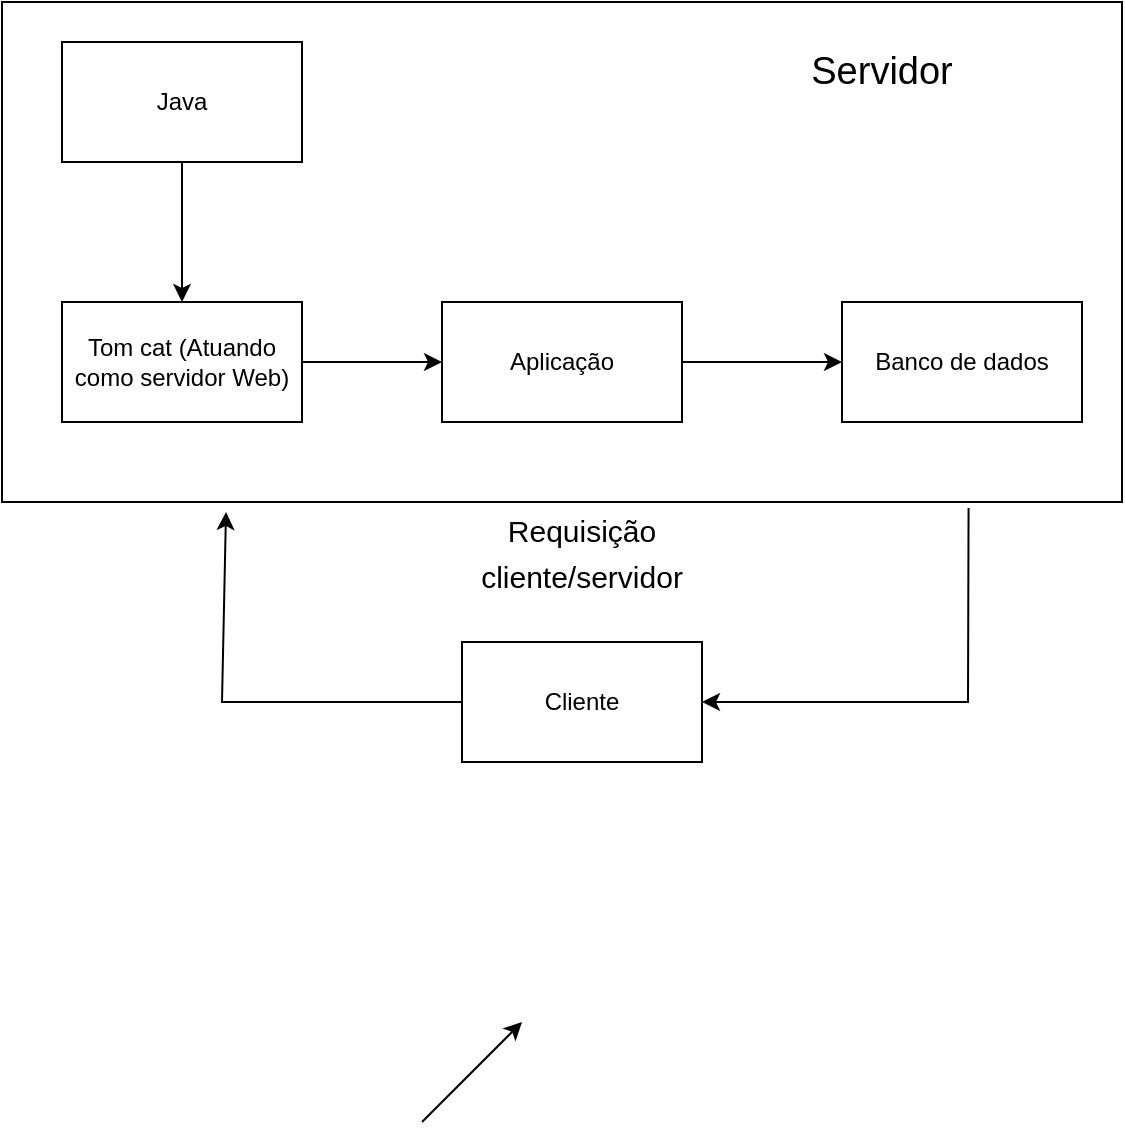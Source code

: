 <mxfile version="17.2.4" type="device"><diagram id="ysAnO0QFdv0rEDw4QI0Z" name="Page-1"><mxGraphModel dx="868" dy="482" grid="1" gridSize="10" guides="1" tooltips="1" connect="1" arrows="1" fold="1" page="1" pageScale="1" pageWidth="827" pageHeight="1169" math="0" shadow="0"><root><mxCell id="0"/><mxCell id="1" parent="0"/><mxCell id="C1JtKCM_uEPMC9aTkUWX-4" value="" style="edgeStyle=orthogonalEdgeStyle;rounded=0;orthogonalLoop=1;jettySize=auto;html=1;" edge="1" parent="1" source="C1JtKCM_uEPMC9aTkUWX-2" target="C1JtKCM_uEPMC9aTkUWX-3"><mxGeometry relative="1" as="geometry"/></mxCell><mxCell id="C1JtKCM_uEPMC9aTkUWX-2" value="&lt;font style=&quot;vertical-align: inherit&quot;&gt;&lt;font style=&quot;vertical-align: inherit&quot;&gt;Java&lt;/font&gt;&lt;/font&gt;" style="rounded=0;whiteSpace=wrap;html=1;" vertex="1" parent="1"><mxGeometry x="60" y="80" width="120" height="60" as="geometry"/></mxCell><mxCell id="C1JtKCM_uEPMC9aTkUWX-6" value="" style="edgeStyle=orthogonalEdgeStyle;rounded=0;orthogonalLoop=1;jettySize=auto;html=1;" edge="1" parent="1" source="C1JtKCM_uEPMC9aTkUWX-3" target="C1JtKCM_uEPMC9aTkUWX-5"><mxGeometry relative="1" as="geometry"/></mxCell><mxCell id="C1JtKCM_uEPMC9aTkUWX-3" value="&lt;font style=&quot;vertical-align: inherit&quot;&gt;&lt;font style=&quot;vertical-align: inherit&quot;&gt;Tom cat (Atuando como servidor Web)&lt;/font&gt;&lt;/font&gt;" style="rounded=0;whiteSpace=wrap;html=1;" vertex="1" parent="1"><mxGeometry x="60" y="210" width="120" height="60" as="geometry"/></mxCell><mxCell id="C1JtKCM_uEPMC9aTkUWX-8" value="" style="edgeStyle=orthogonalEdgeStyle;rounded=0;orthogonalLoop=1;jettySize=auto;html=1;" edge="1" parent="1" source="C1JtKCM_uEPMC9aTkUWX-5" target="C1JtKCM_uEPMC9aTkUWX-7"><mxGeometry relative="1" as="geometry"/></mxCell><mxCell id="C1JtKCM_uEPMC9aTkUWX-5" value="&lt;font style=&quot;vertical-align: inherit&quot;&gt;&lt;font style=&quot;vertical-align: inherit&quot;&gt;&lt;font style=&quot;vertical-align: inherit&quot;&gt;&lt;font style=&quot;vertical-align: inherit&quot;&gt;Aplicação&lt;/font&gt;&lt;/font&gt;&lt;/font&gt;&lt;/font&gt;" style="rounded=0;whiteSpace=wrap;html=1;" vertex="1" parent="1"><mxGeometry x="250" y="210" width="120" height="60" as="geometry"/></mxCell><mxCell id="C1JtKCM_uEPMC9aTkUWX-7" value="&lt;font style=&quot;vertical-align: inherit&quot;&gt;&lt;font style=&quot;vertical-align: inherit&quot;&gt;&lt;font style=&quot;vertical-align: inherit&quot;&gt;&lt;font style=&quot;vertical-align: inherit&quot;&gt;&lt;font style=&quot;vertical-align: inherit&quot;&gt;&lt;font style=&quot;vertical-align: inherit&quot;&gt;Banco de dados&lt;/font&gt;&lt;/font&gt;&lt;/font&gt;&lt;/font&gt;&lt;/font&gt;&lt;/font&gt;" style="rounded=0;whiteSpace=wrap;html=1;" vertex="1" parent="1"><mxGeometry x="450" y="210" width="120" height="60" as="geometry"/></mxCell><mxCell id="C1JtKCM_uEPMC9aTkUWX-10" value="" style="rounded=0;whiteSpace=wrap;html=1;fillColor=none;" vertex="1" parent="1"><mxGeometry x="30" y="60" width="560" height="250" as="geometry"/></mxCell><mxCell id="C1JtKCM_uEPMC9aTkUWX-14" value="Cliente" style="rounded=0;whiteSpace=wrap;html=1;fillColor=default;" vertex="1" parent="1"><mxGeometry x="260" y="380" width="120" height="60" as="geometry"/></mxCell><mxCell id="C1JtKCM_uEPMC9aTkUWX-15" value="&lt;font style=&quot;font-size: 19px&quot;&gt;Servidor&lt;/font&gt;" style="text;html=1;strokeColor=none;fillColor=none;align=center;verticalAlign=middle;whiteSpace=wrap;rounded=0;" vertex="1" parent="1"><mxGeometry x="440" y="80" width="60" height="30" as="geometry"/></mxCell><mxCell id="C1JtKCM_uEPMC9aTkUWX-21" value="" style="endArrow=classic;html=1;rounded=0;" edge="1" parent="1"><mxGeometry width="50" height="50" relative="1" as="geometry"><mxPoint x="240" y="620" as="sourcePoint"/><mxPoint x="290" y="570" as="targetPoint"/></mxGeometry></mxCell><mxCell id="C1JtKCM_uEPMC9aTkUWX-23" value="" style="endArrow=classic;html=1;rounded=0;exitX=0;exitY=0.5;exitDx=0;exitDy=0;entryX=0.2;entryY=1.02;entryDx=0;entryDy=0;entryPerimeter=0;" edge="1" parent="1" source="C1JtKCM_uEPMC9aTkUWX-14" target="C1JtKCM_uEPMC9aTkUWX-10"><mxGeometry width="50" height="50" relative="1" as="geometry"><mxPoint x="390" y="330" as="sourcePoint"/><mxPoint x="440" y="280" as="targetPoint"/><Array as="points"><mxPoint x="140" y="410"/></Array></mxGeometry></mxCell><mxCell id="C1JtKCM_uEPMC9aTkUWX-24" value="" style="endArrow=classic;html=1;rounded=0;exitX=0.863;exitY=1.012;exitDx=0;exitDy=0;exitPerimeter=0;entryX=1;entryY=0.5;entryDx=0;entryDy=0;" edge="1" parent="1" source="C1JtKCM_uEPMC9aTkUWX-10" target="C1JtKCM_uEPMC9aTkUWX-14"><mxGeometry width="50" height="50" relative="1" as="geometry"><mxPoint x="390" y="330" as="sourcePoint"/><mxPoint x="440" y="280" as="targetPoint"/><Array as="points"><mxPoint x="513" y="410"/></Array></mxGeometry></mxCell><mxCell id="C1JtKCM_uEPMC9aTkUWX-25" value="&lt;font style=&quot;font-size: 15px&quot;&gt;Requisição cliente/servidor&lt;/font&gt;" style="text;html=1;strokeColor=none;fillColor=none;align=center;verticalAlign=middle;whiteSpace=wrap;rounded=0;fontSize=19;" vertex="1" parent="1"><mxGeometry x="290" y="320" width="60" height="30" as="geometry"/></mxCell></root></mxGraphModel></diagram></mxfile>